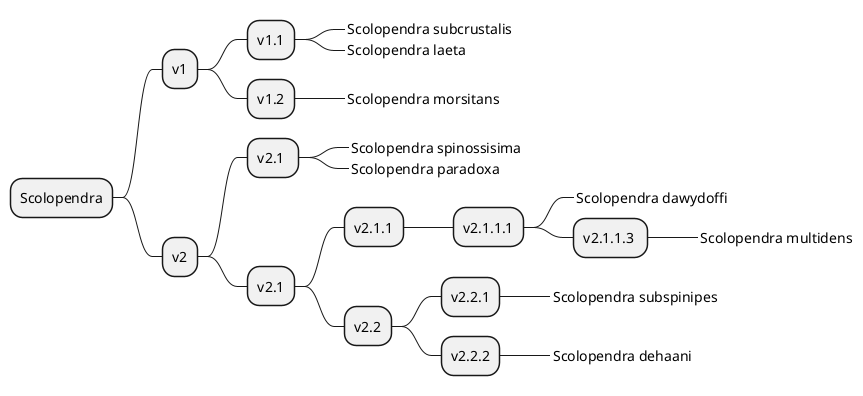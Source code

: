 @startmindmap
* Scolopendra

** v1
*** v1.1
****_ Scolopendra subcrustalis
****_ Scolopendra laeta
*** v1.2
****_ Scolopendra morsitans

** v2
*** v2.1 
****_ Scolopendra spinossisima
****_ Scolopendra paradoxa

*** v2.1
**** v2.1.1
***** v2.1.1.1
******_ Scolopendra dawydoffi
****** v2.1.1.3 
*******_ Scolopendra multidens

**** v2.2
***** v2.2.1
******_ Scolopendra subspinipes
***** v2.2.2
******_ Scolopendra dehaani

@endmindmap